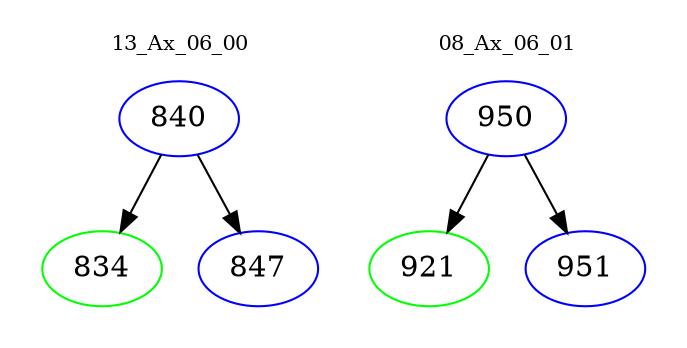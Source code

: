 digraph{
subgraph cluster_0 {
color = white
label = "13_Ax_06_00";
fontsize=10;
T0_840 [label="840", color="blue"]
T0_840 -> T0_834 [color="black"]
T0_834 [label="834", color="green"]
T0_840 -> T0_847 [color="black"]
T0_847 [label="847", color="blue"]
}
subgraph cluster_1 {
color = white
label = "08_Ax_06_01";
fontsize=10;
T1_950 [label="950", color="blue"]
T1_950 -> T1_921 [color="black"]
T1_921 [label="921", color="green"]
T1_950 -> T1_951 [color="black"]
T1_951 [label="951", color="blue"]
}
}
